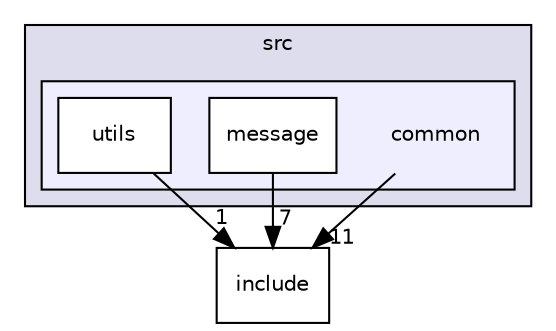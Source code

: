 digraph "/home/runner/work/OPIChat/OPIChat/src/common" {
  compound=true
  node [ fontsize="10", fontname="Helvetica"];
  edge [ labelfontsize="10", labelfontname="Helvetica"];
  subgraph clusterdir_68267d1309a1af8e8297ef4c3efbcdba {
    graph [ bgcolor="#ddddee", pencolor="black", label="src" fontname="Helvetica", fontsize="10", URL="dir_68267d1309a1af8e8297ef4c3efbcdba.html"]
  subgraph clusterdir_fdedb0aba14d44ce9d99bc100e026e6a {
    graph [ bgcolor="#eeeeff", pencolor="black", label="" URL="dir_fdedb0aba14d44ce9d99bc100e026e6a.html"];
    dir_fdedb0aba14d44ce9d99bc100e026e6a [shape=plaintext label="common"];
    dir_041e43f50af72af0079fdc14ba26666e [shape=box label="message" color="black" fillcolor="white" style="filled" URL="dir_041e43f50af72af0079fdc14ba26666e.html"];
    dir_c3d33904e581c7b40f74ea903e639ce2 [shape=box label="utils" color="black" fillcolor="white" style="filled" URL="dir_c3d33904e581c7b40f74ea903e639ce2.html"];
  }
  }
  dir_d44c64559bbebec7f509842c48db8b23 [shape=box label="include" URL="dir_d44c64559bbebec7f509842c48db8b23.html"];
  dir_c3d33904e581c7b40f74ea903e639ce2->dir_d44c64559bbebec7f509842c48db8b23 [headlabel="1", labeldistance=1.5 headhref="dir_000006_000007.html"];
  dir_041e43f50af72af0079fdc14ba26666e->dir_d44c64559bbebec7f509842c48db8b23 [headlabel="7", labeldistance=1.5 headhref="dir_000009_000007.html"];
  dir_fdedb0aba14d44ce9d99bc100e026e6a->dir_d44c64559bbebec7f509842c48db8b23 [headlabel="11", labeldistance=1.5 headhref="dir_000005_000007.html"];
}
